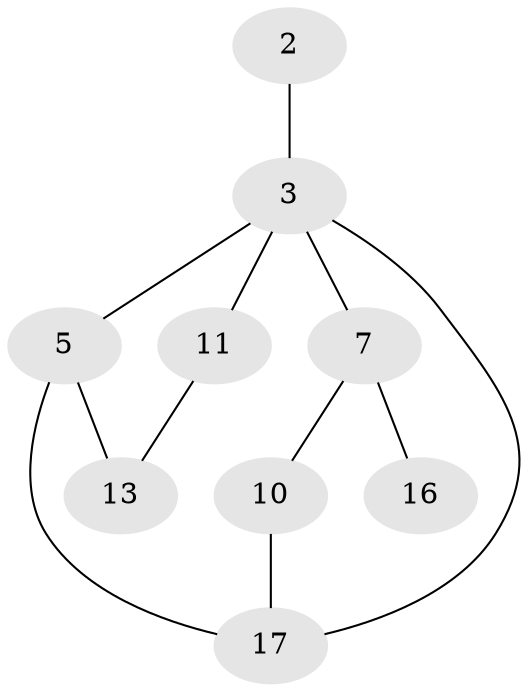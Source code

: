 // Generated by graph-tools (version 1.1) at 2025/46/02/15/25 05:46:28]
// undirected, 9 vertices, 11 edges
graph export_dot {
graph [start="1"]
  node [color=gray90,style=filled];
  2 [super="+1+9"];
  3 [super="+4+6+19"];
  5 [super="+18"];
  7 [super="+12"];
  10 [super="+18+19"];
  11 [super="+14"];
  13 [super="+15"];
  16 [super="+9+20"];
  17;
  2 -- 3;
  3 -- 5;
  3 -- 7;
  3 -- 11;
  3 -- 17;
  5 -- 17;
  5 -- 13;
  7 -- 10;
  7 -- 16;
  10 -- 17;
  11 -- 13;
}
